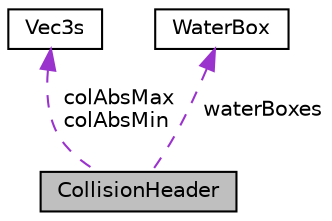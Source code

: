digraph "CollisionHeader"
{
 // LATEX_PDF_SIZE
  edge [fontname="Helvetica",fontsize="10",labelfontname="Helvetica",labelfontsize="10"];
  node [fontname="Helvetica",fontsize="10",shape=record];
  Node1 [label="CollisionHeader",height=0.2,width=0.4,color="black", fillcolor="grey75", style="filled", fontcolor="black",tooltip=" "];
  Node2 -> Node1 [dir="back",color="darkorchid3",fontsize="10",style="dashed",label=" colAbsMax\ncolAbsMin" ,fontname="Helvetica"];
  Node2 [label="Vec3s",height=0.2,width=0.4,color="black", fillcolor="white", style="filled",URL="$d8/d79/structVec3s.html",tooltip=" "];
  Node3 -> Node1 [dir="back",color="darkorchid3",fontsize="10",style="dashed",label=" waterBoxes" ,fontname="Helvetica"];
  Node3 [label="WaterBox",height=0.2,width=0.4,color="black", fillcolor="white", style="filled",URL="$d6/d13/structWaterBox.html",tooltip=" "];
}
